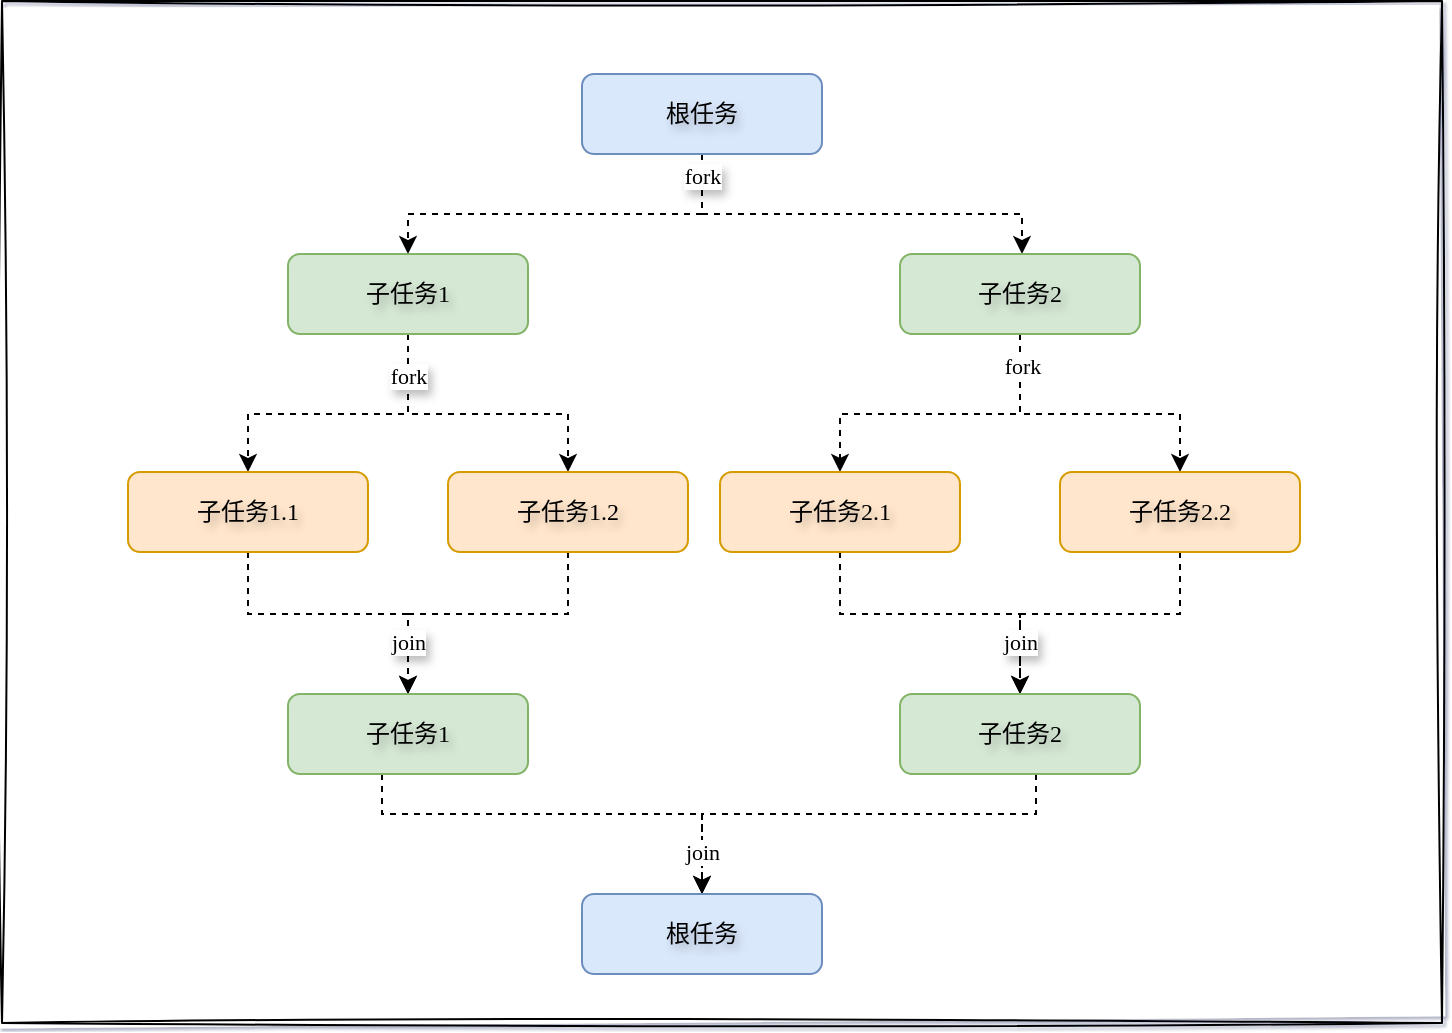 <mxfile version="24.7.4">
  <diagram name="第 1 页" id="DARa1cNNLAOgRy6vukpE">
    <mxGraphModel dx="1143" dy="594" grid="1" gridSize="10" guides="1" tooltips="1" connect="1" arrows="1" fold="1" page="1" pageScale="1" pageWidth="1169" pageHeight="827" background="none" math="0" shadow="1">
      <root>
        <mxCell id="0" />
        <mxCell id="1" parent="0" />
        <mxCell id="xfWtqoLvKzCp4qgecF8K-34" value="" style="rounded=0;whiteSpace=wrap;html=1;sketch=1;hachureGap=4;jiggle=2;curveFitting=1;fontFamily=Architects Daughter;fontSource=https%3A%2F%2Ffonts.googleapis.com%2Fcss%3Ffamily%3DArchitects%2BDaughter;" vertex="1" parent="1">
          <mxGeometry x="290" y="93.5" width="720" height="511" as="geometry" />
        </mxCell>
        <mxCell id="xfWtqoLvKzCp4qgecF8K-5" value="" style="edgeStyle=orthogonalEdgeStyle;rounded=0;orthogonalLoop=1;jettySize=auto;html=1;labelBorderColor=none;textShadow=1;fontFamily=Times New Roman;flowAnimation=0;dashed=1;" edge="1" parent="1" source="xfWtqoLvKzCp4qgecF8K-1" target="xfWtqoLvKzCp4qgecF8K-4">
          <mxGeometry relative="1" as="geometry">
            <Array as="points">
              <mxPoint x="640" y="200" />
              <mxPoint x="493" y="200" />
            </Array>
          </mxGeometry>
        </mxCell>
        <mxCell id="xfWtqoLvKzCp4qgecF8K-8" value="" style="edgeStyle=orthogonalEdgeStyle;rounded=0;orthogonalLoop=1;jettySize=auto;html=1;labelBorderColor=none;textShadow=1;fontFamily=Times New Roman;flowAnimation=0;dashed=1;" edge="1" parent="1" source="xfWtqoLvKzCp4qgecF8K-1" target="xfWtqoLvKzCp4qgecF8K-7">
          <mxGeometry relative="1" as="geometry">
            <Array as="points">
              <mxPoint x="640" y="200" />
              <mxPoint x="800" y="200" />
            </Array>
          </mxGeometry>
        </mxCell>
        <mxCell id="xfWtqoLvKzCp4qgecF8K-9" value="fork" style="edgeLabel;html=1;align=center;verticalAlign=middle;resizable=0;points=[];labelBorderColor=none;textShadow=1;fontFamily=Times New Roman;sketch=1;curveFitting=1;jiggle=2;" vertex="1" connectable="0" parent="xfWtqoLvKzCp4qgecF8K-8">
          <mxGeometry x="-0.833" relative="1" as="geometry">
            <mxPoint y="-7" as="offset" />
          </mxGeometry>
        </mxCell>
        <mxCell id="xfWtqoLvKzCp4qgecF8K-1" value="根任务" style="rounded=1;whiteSpace=wrap;html=1;fillColor=#dae8fc;strokeColor=#6c8ebf;labelBorderColor=none;textShadow=1;fontFamily=Times New Roman;shadow=0;glass=0;imageAspect=1;connectable=1;" vertex="1" parent="1">
          <mxGeometry x="580" y="130" width="120" height="40" as="geometry" />
        </mxCell>
        <mxCell id="xfWtqoLvKzCp4qgecF8K-13" value="" style="edgeStyle=orthogonalEdgeStyle;rounded=0;orthogonalLoop=1;jettySize=auto;html=1;labelBorderColor=none;textShadow=1;fontFamily=Times New Roman;flowAnimation=0;dashed=1;" edge="1" parent="1" source="xfWtqoLvKzCp4qgecF8K-4" target="xfWtqoLvKzCp4qgecF8K-10">
          <mxGeometry relative="1" as="geometry">
            <Array as="points">
              <mxPoint x="493" y="300" />
              <mxPoint x="413" y="300" />
            </Array>
          </mxGeometry>
        </mxCell>
        <mxCell id="xfWtqoLvKzCp4qgecF8K-15" value="" style="edgeStyle=orthogonalEdgeStyle;rounded=0;orthogonalLoop=1;jettySize=auto;html=1;labelBorderColor=none;textShadow=1;fontFamily=Times New Roman;flowAnimation=0;dashed=1;" edge="1" parent="1" source="xfWtqoLvKzCp4qgecF8K-4" target="xfWtqoLvKzCp4qgecF8K-14">
          <mxGeometry relative="1" as="geometry">
            <Array as="points">
              <mxPoint x="493" y="300" />
              <mxPoint x="573" y="300" />
            </Array>
          </mxGeometry>
        </mxCell>
        <mxCell id="xfWtqoLvKzCp4qgecF8K-16" value="fork" style="edgeLabel;html=1;align=center;verticalAlign=middle;resizable=0;points=[];labelBorderColor=none;textShadow=1;fontFamily=Times New Roman;sketch=1;curveFitting=1;jiggle=2;" vertex="1" connectable="0" parent="xfWtqoLvKzCp4qgecF8K-15">
          <mxGeometry x="-0.829" y="-1" relative="1" as="geometry">
            <mxPoint x="1" y="8" as="offset" />
          </mxGeometry>
        </mxCell>
        <mxCell id="xfWtqoLvKzCp4qgecF8K-4" value="子任务1" style="whiteSpace=wrap;html=1;rounded=1;fillColor=#d5e8d4;strokeColor=#82b366;labelBorderColor=none;textShadow=1;fontFamily=Times New Roman;shadow=0;glass=0;" vertex="1" parent="1">
          <mxGeometry x="433" y="220" width="120" height="40" as="geometry" />
        </mxCell>
        <mxCell id="xfWtqoLvKzCp4qgecF8K-18" value="" style="edgeStyle=orthogonalEdgeStyle;rounded=0;orthogonalLoop=1;jettySize=auto;html=1;labelBorderColor=none;textShadow=1;fontFamily=Times New Roman;flowAnimation=0;dashed=1;" edge="1" parent="1" source="xfWtqoLvKzCp4qgecF8K-7" target="xfWtqoLvKzCp4qgecF8K-17">
          <mxGeometry relative="1" as="geometry">
            <Array as="points">
              <mxPoint x="799" y="300" />
              <mxPoint x="879" y="300" />
            </Array>
          </mxGeometry>
        </mxCell>
        <mxCell id="xfWtqoLvKzCp4qgecF8K-20" value="" style="edgeStyle=orthogonalEdgeStyle;rounded=0;orthogonalLoop=1;jettySize=auto;html=1;labelBorderColor=none;textShadow=1;fontFamily=Times New Roman;flowAnimation=0;dashed=1;" edge="1" parent="1" source="xfWtqoLvKzCp4qgecF8K-7" target="xfWtqoLvKzCp4qgecF8K-19">
          <mxGeometry relative="1" as="geometry">
            <Array as="points">
              <mxPoint x="799" y="300" />
              <mxPoint x="709" y="300" />
            </Array>
          </mxGeometry>
        </mxCell>
        <mxCell id="xfWtqoLvKzCp4qgecF8K-32" value="fork" style="edgeLabel;html=1;align=center;verticalAlign=middle;resizable=0;points=[];fontFamily=Times New Roman;labelBorderColor=none;sketch=1;curveFitting=1;jiggle=2;" vertex="1" connectable="0" parent="xfWtqoLvKzCp4qgecF8K-20">
          <mxGeometry x="-0.796" y="1" relative="1" as="geometry">
            <mxPoint as="offset" />
          </mxGeometry>
        </mxCell>
        <mxCell id="xfWtqoLvKzCp4qgecF8K-7" value="子任务2" style="whiteSpace=wrap;html=1;rounded=1;fillColor=#d5e8d4;strokeColor=#82b366;labelBorderColor=none;textShadow=1;fontFamily=Times New Roman;shadow=0;glass=0;" vertex="1" parent="1">
          <mxGeometry x="739" y="220" width="120" height="40" as="geometry" />
        </mxCell>
        <mxCell id="xfWtqoLvKzCp4qgecF8K-22" value="" style="edgeStyle=orthogonalEdgeStyle;rounded=0;orthogonalLoop=1;jettySize=auto;html=1;labelBorderColor=none;textShadow=1;fontFamily=Times New Roman;flowAnimation=0;dashed=1;" edge="1" parent="1" source="xfWtqoLvKzCp4qgecF8K-10" target="xfWtqoLvKzCp4qgecF8K-21">
          <mxGeometry relative="1" as="geometry">
            <Array as="points">
              <mxPoint x="413" y="400" />
              <mxPoint x="493" y="400" />
            </Array>
          </mxGeometry>
        </mxCell>
        <mxCell id="xfWtqoLvKzCp4qgecF8K-10" value="子任务1.1" style="whiteSpace=wrap;html=1;rounded=1;fillColor=#ffe6cc;strokeColor=#d79b00;labelBorderColor=none;textShadow=1;fontFamily=Times New Roman;shadow=0;glass=0;" vertex="1" parent="1">
          <mxGeometry x="353" y="329" width="120" height="40" as="geometry" />
        </mxCell>
        <mxCell id="xfWtqoLvKzCp4qgecF8K-23" style="edgeStyle=orthogonalEdgeStyle;rounded=0;orthogonalLoop=1;jettySize=auto;html=1;labelBorderColor=none;textShadow=1;fontFamily=Times New Roman;flowAnimation=0;dashed=1;" edge="1" parent="1" source="xfWtqoLvKzCp4qgecF8K-14" target="xfWtqoLvKzCp4qgecF8K-21">
          <mxGeometry relative="1" as="geometry">
            <Array as="points">
              <mxPoint x="573" y="400" />
              <mxPoint x="493" y="400" />
            </Array>
          </mxGeometry>
        </mxCell>
        <mxCell id="xfWtqoLvKzCp4qgecF8K-24" value="&lt;div&gt;join&lt;/div&gt;" style="edgeLabel;html=1;align=center;verticalAlign=middle;resizable=0;points=[];labelBorderColor=none;textShadow=1;fontFamily=Times New Roman;sketch=1;curveFitting=1;jiggle=2;" vertex="1" connectable="0" parent="xfWtqoLvKzCp4qgecF8K-23">
          <mxGeometry x="0.733" y="2" relative="1" as="geometry">
            <mxPoint x="-2" y="-6" as="offset" />
          </mxGeometry>
        </mxCell>
        <mxCell id="xfWtqoLvKzCp4qgecF8K-14" value="子任务1.2" style="whiteSpace=wrap;html=1;rounded=1;fillColor=#ffe6cc;strokeColor=#d79b00;labelBorderColor=none;textShadow=1;fontFamily=Times New Roman;shadow=0;glass=0;" vertex="1" parent="1">
          <mxGeometry x="513" y="329" width="120" height="40" as="geometry" />
        </mxCell>
        <mxCell id="xfWtqoLvKzCp4qgecF8K-27" style="edgeStyle=orthogonalEdgeStyle;rounded=0;orthogonalLoop=1;jettySize=auto;html=1;entryX=0.5;entryY=0;entryDx=0;entryDy=0;labelBorderColor=none;textShadow=1;fontFamily=Times New Roman;flowAnimation=0;dashed=1;" edge="1" parent="1" source="xfWtqoLvKzCp4qgecF8K-17" target="xfWtqoLvKzCp4qgecF8K-25">
          <mxGeometry relative="1" as="geometry">
            <Array as="points">
              <mxPoint x="879" y="400" />
              <mxPoint x="799" y="400" />
            </Array>
          </mxGeometry>
        </mxCell>
        <mxCell id="xfWtqoLvKzCp4qgecF8K-17" value="子任务2.2" style="whiteSpace=wrap;html=1;rounded=1;fillColor=#ffe6cc;strokeColor=#d79b00;labelBorderColor=none;textShadow=1;fontFamily=Times New Roman;shadow=0;glass=0;" vertex="1" parent="1">
          <mxGeometry x="819" y="329" width="120" height="40" as="geometry" />
        </mxCell>
        <mxCell id="xfWtqoLvKzCp4qgecF8K-26" value="" style="edgeStyle=orthogonalEdgeStyle;rounded=0;orthogonalLoop=1;jettySize=auto;html=1;labelBorderColor=none;textShadow=1;fontFamily=Times New Roman;flowAnimation=0;dashed=1;" edge="1" parent="1" source="xfWtqoLvKzCp4qgecF8K-19" target="xfWtqoLvKzCp4qgecF8K-25">
          <mxGeometry relative="1" as="geometry">
            <Array as="points">
              <mxPoint x="709" y="400" />
              <mxPoint x="799" y="400" />
            </Array>
          </mxGeometry>
        </mxCell>
        <mxCell id="xfWtqoLvKzCp4qgecF8K-28" value="join" style="edgeLabel;html=1;align=center;verticalAlign=middle;resizable=0;points=[];labelBorderColor=none;textShadow=1;fontFamily=Times New Roman;sketch=1;curveFitting=1;jiggle=2;" vertex="1" connectable="0" parent="xfWtqoLvKzCp4qgecF8K-26">
          <mxGeometry x="0.667" y="-1" relative="1" as="geometry">
            <mxPoint x="1" y="1" as="offset" />
          </mxGeometry>
        </mxCell>
        <mxCell id="xfWtqoLvKzCp4qgecF8K-19" value="子任务2.1" style="whiteSpace=wrap;html=1;rounded=1;fillColor=#ffe6cc;strokeColor=#d79b00;labelBorderColor=none;textShadow=1;fontFamily=Times New Roman;shadow=0;glass=0;" vertex="1" parent="1">
          <mxGeometry x="649" y="329" width="120" height="40" as="geometry" />
        </mxCell>
        <mxCell id="xfWtqoLvKzCp4qgecF8K-30" style="edgeStyle=orthogonalEdgeStyle;rounded=0;orthogonalLoop=1;jettySize=auto;html=1;labelBorderColor=none;textShadow=1;fontFamily=Times New Roman;flowAnimation=0;dashed=1;" edge="1" parent="1" source="xfWtqoLvKzCp4qgecF8K-21" target="xfWtqoLvKzCp4qgecF8K-29">
          <mxGeometry relative="1" as="geometry">
            <Array as="points">
              <mxPoint x="480" y="500" />
              <mxPoint x="640" y="500" />
            </Array>
          </mxGeometry>
        </mxCell>
        <mxCell id="xfWtqoLvKzCp4qgecF8K-21" value="子任务1" style="whiteSpace=wrap;html=1;rounded=1;fillColor=#d5e8d4;strokeColor=#82b366;labelBorderColor=none;textShadow=1;fontFamily=Times New Roman;shadow=0;glass=0;" vertex="1" parent="1">
          <mxGeometry x="433" y="440" width="120" height="40" as="geometry" />
        </mxCell>
        <mxCell id="xfWtqoLvKzCp4qgecF8K-31" style="edgeStyle=orthogonalEdgeStyle;rounded=0;orthogonalLoop=1;jettySize=auto;html=1;entryX=0.5;entryY=0;entryDx=0;entryDy=0;labelBorderColor=none;textShadow=1;fontFamily=Times New Roman;flowAnimation=0;dashed=1;" edge="1" parent="1" source="xfWtqoLvKzCp4qgecF8K-25" target="xfWtqoLvKzCp4qgecF8K-29">
          <mxGeometry relative="1" as="geometry">
            <Array as="points">
              <mxPoint x="807" y="500" />
              <mxPoint x="640" y="500" />
            </Array>
          </mxGeometry>
        </mxCell>
        <mxCell id="xfWtqoLvKzCp4qgecF8K-33" value="&lt;div&gt;join&lt;/div&gt;" style="edgeLabel;html=1;align=center;verticalAlign=middle;resizable=0;points=[];fontFamily=Times New Roman;labelBorderColor=none;sketch=1;curveFitting=1;jiggle=2;" vertex="1" connectable="0" parent="xfWtqoLvKzCp4qgecF8K-31">
          <mxGeometry x="0.722" relative="1" as="geometry">
            <mxPoint y="10" as="offset" />
          </mxGeometry>
        </mxCell>
        <mxCell id="xfWtqoLvKzCp4qgecF8K-25" value="子任务2" style="whiteSpace=wrap;html=1;rounded=1;fillColor=#d5e8d4;strokeColor=#82b366;labelBorderColor=none;textShadow=1;fontFamily=Times New Roman;shadow=0;glass=0;" vertex="1" parent="1">
          <mxGeometry x="739" y="440" width="120" height="40" as="geometry" />
        </mxCell>
        <mxCell id="xfWtqoLvKzCp4qgecF8K-29" value="根任务" style="rounded=1;whiteSpace=wrap;html=1;fillColor=#dae8fc;strokeColor=#6c8ebf;labelBorderColor=none;textShadow=1;fontFamily=Times New Roman;shadow=0;glass=0;" vertex="1" parent="1">
          <mxGeometry x="580" y="540" width="120" height="40" as="geometry" />
        </mxCell>
      </root>
    </mxGraphModel>
  </diagram>
</mxfile>
